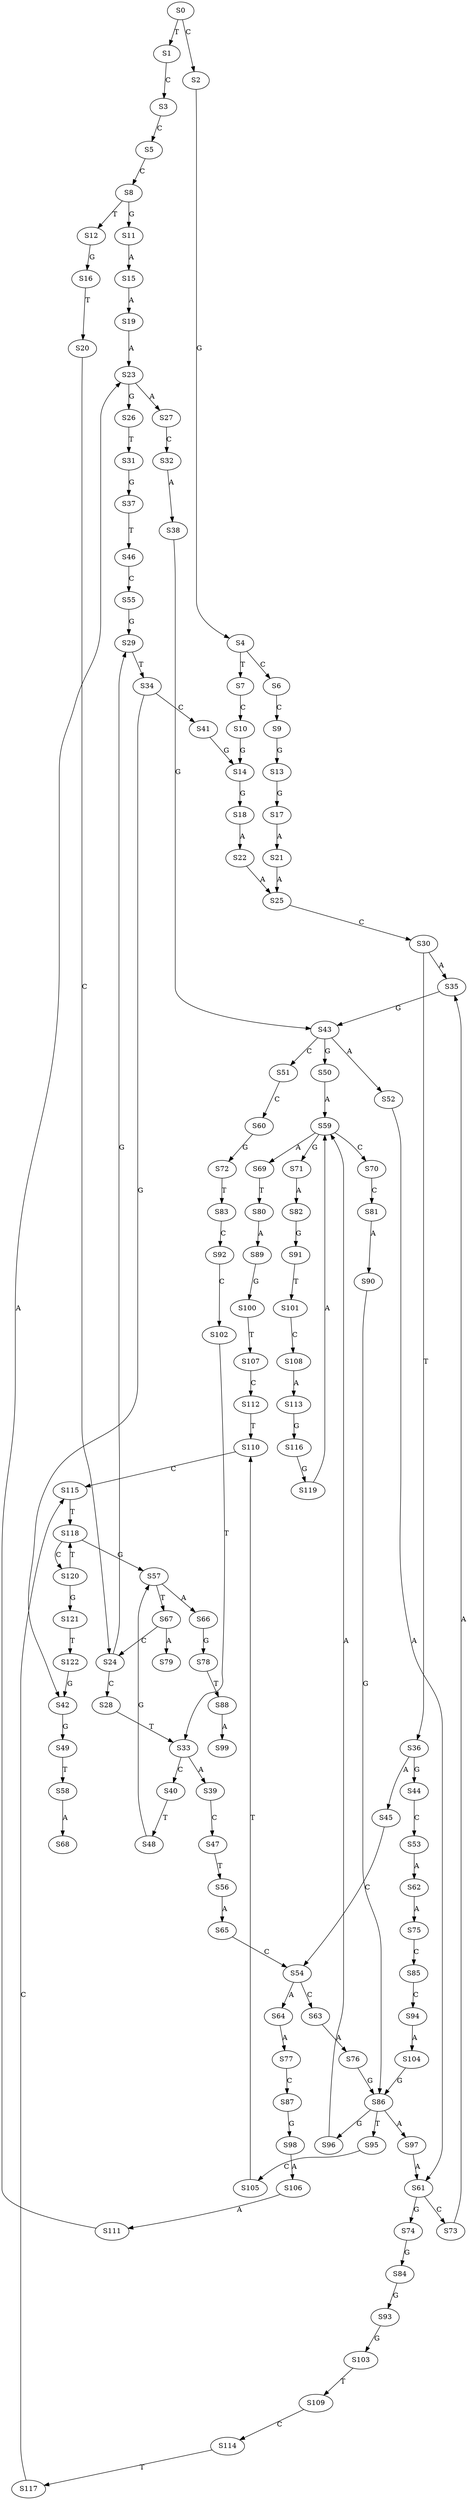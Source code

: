 strict digraph  {
	S0 -> S1 [ label = T ];
	S0 -> S2 [ label = C ];
	S1 -> S3 [ label = C ];
	S2 -> S4 [ label = G ];
	S3 -> S5 [ label = C ];
	S4 -> S6 [ label = C ];
	S4 -> S7 [ label = T ];
	S5 -> S8 [ label = C ];
	S6 -> S9 [ label = C ];
	S7 -> S10 [ label = C ];
	S8 -> S11 [ label = G ];
	S8 -> S12 [ label = T ];
	S9 -> S13 [ label = G ];
	S10 -> S14 [ label = G ];
	S11 -> S15 [ label = A ];
	S12 -> S16 [ label = G ];
	S13 -> S17 [ label = G ];
	S14 -> S18 [ label = G ];
	S15 -> S19 [ label = A ];
	S16 -> S20 [ label = T ];
	S17 -> S21 [ label = A ];
	S18 -> S22 [ label = A ];
	S19 -> S23 [ label = A ];
	S20 -> S24 [ label = C ];
	S21 -> S25 [ label = A ];
	S22 -> S25 [ label = A ];
	S23 -> S26 [ label = G ];
	S23 -> S27 [ label = A ];
	S24 -> S28 [ label = C ];
	S24 -> S29 [ label = G ];
	S25 -> S30 [ label = C ];
	S26 -> S31 [ label = T ];
	S27 -> S32 [ label = C ];
	S28 -> S33 [ label = T ];
	S29 -> S34 [ label = T ];
	S30 -> S35 [ label = A ];
	S30 -> S36 [ label = T ];
	S31 -> S37 [ label = G ];
	S32 -> S38 [ label = A ];
	S33 -> S39 [ label = A ];
	S33 -> S40 [ label = C ];
	S34 -> S41 [ label = C ];
	S34 -> S42 [ label = G ];
	S35 -> S43 [ label = G ];
	S36 -> S44 [ label = G ];
	S36 -> S45 [ label = A ];
	S37 -> S46 [ label = T ];
	S38 -> S43 [ label = G ];
	S39 -> S47 [ label = C ];
	S40 -> S48 [ label = T ];
	S41 -> S14 [ label = G ];
	S42 -> S49 [ label = G ];
	S43 -> S50 [ label = G ];
	S43 -> S51 [ label = C ];
	S43 -> S52 [ label = A ];
	S44 -> S53 [ label = C ];
	S45 -> S54 [ label = C ];
	S46 -> S55 [ label = C ];
	S47 -> S56 [ label = T ];
	S48 -> S57 [ label = G ];
	S49 -> S58 [ label = T ];
	S50 -> S59 [ label = A ];
	S51 -> S60 [ label = C ];
	S52 -> S61 [ label = A ];
	S53 -> S62 [ label = A ];
	S54 -> S63 [ label = C ];
	S54 -> S64 [ label = A ];
	S55 -> S29 [ label = G ];
	S56 -> S65 [ label = A ];
	S57 -> S66 [ label = A ];
	S57 -> S67 [ label = T ];
	S58 -> S68 [ label = A ];
	S59 -> S69 [ label = A ];
	S59 -> S70 [ label = C ];
	S59 -> S71 [ label = G ];
	S60 -> S72 [ label = G ];
	S61 -> S73 [ label = C ];
	S61 -> S74 [ label = G ];
	S62 -> S75 [ label = A ];
	S63 -> S76 [ label = A ];
	S64 -> S77 [ label = A ];
	S65 -> S54 [ label = C ];
	S66 -> S78 [ label = G ];
	S67 -> S79 [ label = A ];
	S67 -> S24 [ label = C ];
	S69 -> S80 [ label = T ];
	S70 -> S81 [ label = C ];
	S71 -> S82 [ label = A ];
	S72 -> S83 [ label = T ];
	S73 -> S35 [ label = A ];
	S74 -> S84 [ label = G ];
	S75 -> S85 [ label = C ];
	S76 -> S86 [ label = G ];
	S77 -> S87 [ label = C ];
	S78 -> S88 [ label = T ];
	S80 -> S89 [ label = A ];
	S81 -> S90 [ label = A ];
	S82 -> S91 [ label = G ];
	S83 -> S92 [ label = C ];
	S84 -> S93 [ label = G ];
	S85 -> S94 [ label = C ];
	S86 -> S95 [ label = T ];
	S86 -> S96 [ label = G ];
	S86 -> S97 [ label = A ];
	S87 -> S98 [ label = G ];
	S88 -> S99 [ label = A ];
	S89 -> S100 [ label = G ];
	S90 -> S86 [ label = G ];
	S91 -> S101 [ label = T ];
	S92 -> S102 [ label = C ];
	S93 -> S103 [ label = G ];
	S94 -> S104 [ label = A ];
	S95 -> S105 [ label = C ];
	S96 -> S59 [ label = A ];
	S97 -> S61 [ label = A ];
	S98 -> S106 [ label = A ];
	S100 -> S107 [ label = T ];
	S101 -> S108 [ label = C ];
	S102 -> S33 [ label = T ];
	S103 -> S109 [ label = T ];
	S104 -> S86 [ label = G ];
	S105 -> S110 [ label = T ];
	S106 -> S111 [ label = A ];
	S107 -> S112 [ label = C ];
	S108 -> S113 [ label = A ];
	S109 -> S114 [ label = C ];
	S110 -> S115 [ label = C ];
	S111 -> S23 [ label = A ];
	S112 -> S110 [ label = T ];
	S113 -> S116 [ label = G ];
	S114 -> S117 [ label = T ];
	S115 -> S118 [ label = T ];
	S116 -> S119 [ label = G ];
	S117 -> S115 [ label = C ];
	S118 -> S57 [ label = G ];
	S118 -> S120 [ label = C ];
	S119 -> S59 [ label = A ];
	S120 -> S118 [ label = T ];
	S120 -> S121 [ label = G ];
	S121 -> S122 [ label = T ];
	S122 -> S42 [ label = G ];
}

